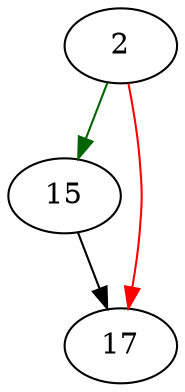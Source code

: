 strict digraph "rev_strcmp_extension" {
	// Node definitions.
	2 [entry=true];
	15;
	17;

	// Edge definitions.
	2 -> 15 [
		color=darkgreen
		cond=true
	];
	2 -> 17 [
		color=red
		cond=false
	];
	15 -> 17;
}